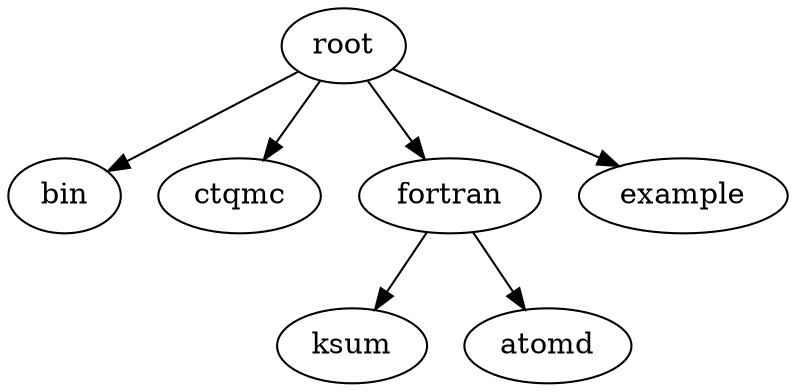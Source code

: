digraph Test{
	root -> bin;
	root -> ctqmc;
	root -> fortran;
	fortran -> ksum;
	fortran -> atomd;
	root -> example;
}